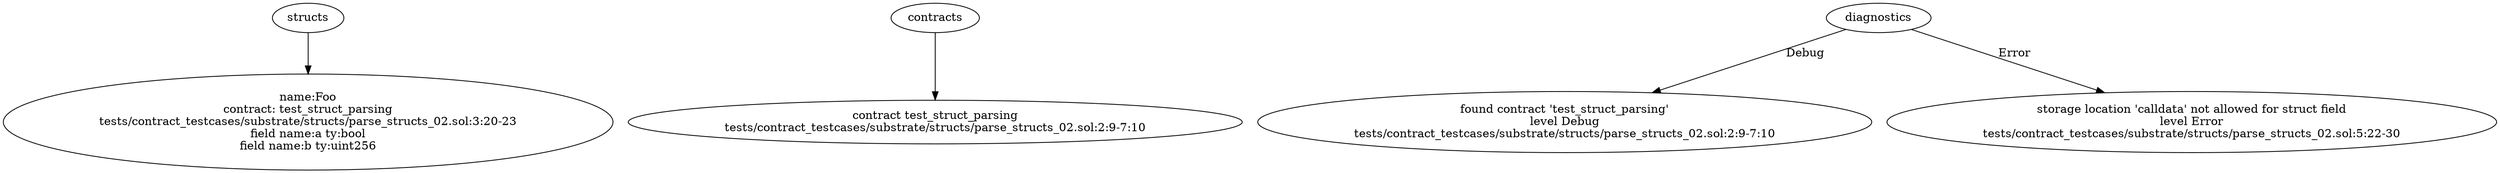 strict digraph "tests/contract_testcases/substrate/structs/parse_structs_02.sol" {
	Foo [label="name:Foo\ncontract: test_struct_parsing\ntests/contract_testcases/substrate/structs/parse_structs_02.sol:3:20-23\nfield name:a ty:bool\nfield name:b ty:uint256"]
	contract [label="contract test_struct_parsing\ntests/contract_testcases/substrate/structs/parse_structs_02.sol:2:9-7:10"]
	diagnostic [label="found contract 'test_struct_parsing'\nlevel Debug\ntests/contract_testcases/substrate/structs/parse_structs_02.sol:2:9-7:10"]
	diagnostic_7 [label="storage location 'calldata' not allowed for struct field\nlevel Error\ntests/contract_testcases/substrate/structs/parse_structs_02.sol:5:22-30"]
	structs -> Foo
	contracts -> contract
	diagnostics -> diagnostic [label="Debug"]
	diagnostics -> diagnostic_7 [label="Error"]
}
